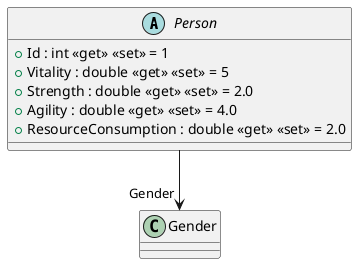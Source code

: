 @startuml
abstract class Person {
    + Id : int <<get>> <<set>> = 1
    + Vitality : double <<get>> <<set>> = 5
    + Strength : double <<get>> <<set>> = 2.0
    + Agility : double <<get>> <<set>> = 4.0
    + ResourceConsumption : double <<get>> <<set>> = 2.0
}
Person --> "Gender" Gender
@enduml
